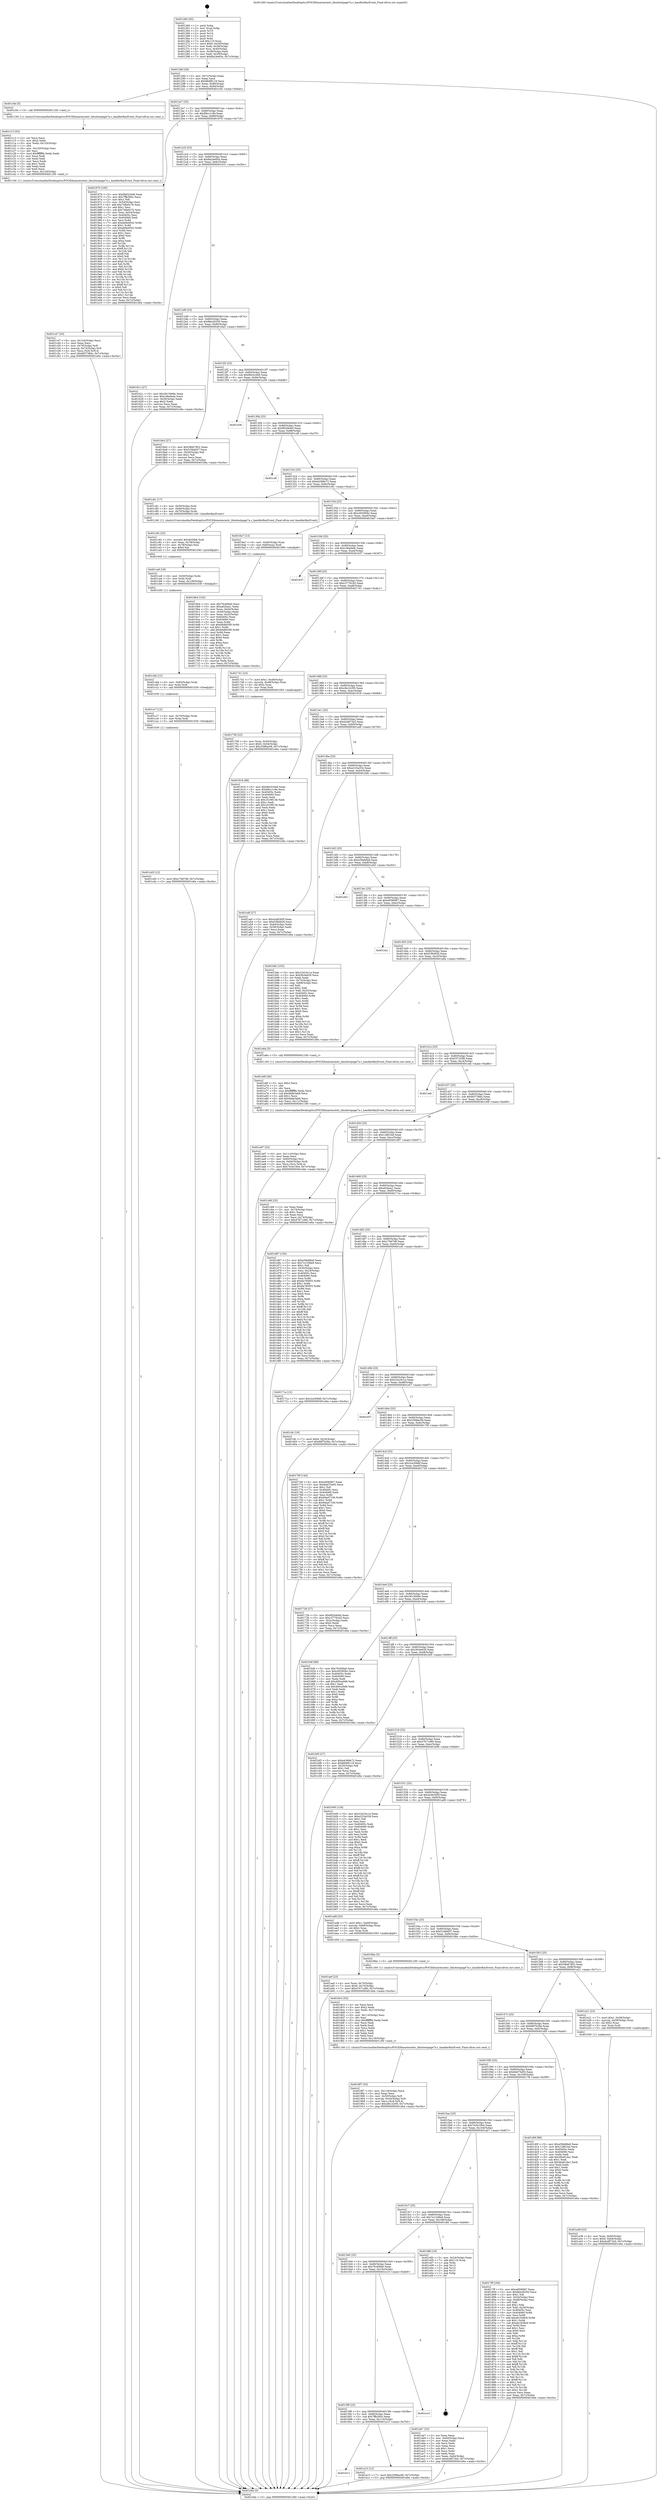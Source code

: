 digraph "0x401260" {
  label = "0x401260 (/mnt/c/Users/mathe/Desktop/tcc/POCII/binaries/extr_libuitestpage7a.c_handlerKeyEvent_Final-ollvm.out::main(0))"
  labelloc = "t"
  node[shape=record]

  Entry [label="",width=0.3,height=0.3,shape=circle,fillcolor=black,style=filled]
  "0x40128d" [label="{
     0x40128d [26]\l
     | [instrs]\l
     &nbsp;&nbsp;0x40128d \<+3\>: mov -0x7c(%rbp),%eax\l
     &nbsp;&nbsp;0x401290 \<+2\>: mov %eax,%ecx\l
     &nbsp;&nbsp;0x401292 \<+6\>: sub $0x884f8119,%ecx\l
     &nbsp;&nbsp;0x401298 \<+3\>: mov %eax,-0x80(%rbp)\l
     &nbsp;&nbsp;0x40129b \<+6\>: mov %ecx,-0x84(%rbp)\l
     &nbsp;&nbsp;0x4012a1 \<+6\>: je 0000000000401c0e \<main+0x9ae\>\l
  }"]
  "0x401c0e" [label="{
     0x401c0e [5]\l
     | [instrs]\l
     &nbsp;&nbsp;0x401c0e \<+5\>: call 0000000000401160 \<next_i\>\l
     | [calls]\l
     &nbsp;&nbsp;0x401160 \{1\} (/mnt/c/Users/mathe/Desktop/tcc/POCII/binaries/extr_libuitestpage7a.c_handlerKeyEvent_Final-ollvm.out::next_i)\l
  }"]
  "0x4012a7" [label="{
     0x4012a7 [25]\l
     | [instrs]\l
     &nbsp;&nbsp;0x4012a7 \<+5\>: jmp 00000000004012ac \<main+0x4c\>\l
     &nbsp;&nbsp;0x4012ac \<+3\>: mov -0x80(%rbp),%eax\l
     &nbsp;&nbsp;0x4012af \<+5\>: sub $0x89cc1c9e,%eax\l
     &nbsp;&nbsp;0x4012b4 \<+6\>: mov %eax,-0x88(%rbp)\l
     &nbsp;&nbsp;0x4012ba \<+6\>: je 0000000000401970 \<main+0x710\>\l
  }"]
  Exit [label="",width=0.3,height=0.3,shape=circle,fillcolor=black,style=filled,peripheries=2]
  "0x401970" [label="{
     0x401970 [165]\l
     | [instrs]\l
     &nbsp;&nbsp;0x401970 \<+5\>: mov $0x9b02c0e8,%eax\l
     &nbsp;&nbsp;0x401975 \<+5\>: mov $0x7ffb300c,%ecx\l
     &nbsp;&nbsp;0x40197a \<+2\>: mov $0x1,%dl\l
     &nbsp;&nbsp;0x40197c \<+3\>: mov -0x54(%rbp),%esi\l
     &nbsp;&nbsp;0x40197f \<+6\>: add $0x748a0c7b,%esi\l
     &nbsp;&nbsp;0x401985 \<+3\>: add $0x1,%esi\l
     &nbsp;&nbsp;0x401988 \<+6\>: sub $0x748a0c7b,%esi\l
     &nbsp;&nbsp;0x40198e \<+3\>: mov %esi,-0x54(%rbp)\l
     &nbsp;&nbsp;0x401991 \<+7\>: mov 0x40405c,%esi\l
     &nbsp;&nbsp;0x401998 \<+7\>: mov 0x404060,%edi\l
     &nbsp;&nbsp;0x40199f \<+3\>: mov %esi,%r8d\l
     &nbsp;&nbsp;0x4019a2 \<+7\>: add $0xab9ed042,%r8d\l
     &nbsp;&nbsp;0x4019a9 \<+4\>: sub $0x1,%r8d\l
     &nbsp;&nbsp;0x4019ad \<+7\>: sub $0xab9ed042,%r8d\l
     &nbsp;&nbsp;0x4019b4 \<+4\>: imul %r8d,%esi\l
     &nbsp;&nbsp;0x4019b8 \<+3\>: and $0x1,%esi\l
     &nbsp;&nbsp;0x4019bb \<+3\>: cmp $0x0,%esi\l
     &nbsp;&nbsp;0x4019be \<+4\>: sete %r9b\l
     &nbsp;&nbsp;0x4019c2 \<+3\>: cmp $0xa,%edi\l
     &nbsp;&nbsp;0x4019c5 \<+4\>: setl %r10b\l
     &nbsp;&nbsp;0x4019c9 \<+3\>: mov %r9b,%r11b\l
     &nbsp;&nbsp;0x4019cc \<+4\>: xor $0xff,%r11b\l
     &nbsp;&nbsp;0x4019d0 \<+3\>: mov %r10b,%bl\l
     &nbsp;&nbsp;0x4019d3 \<+3\>: xor $0xff,%bl\l
     &nbsp;&nbsp;0x4019d6 \<+3\>: xor $0x0,%dl\l
     &nbsp;&nbsp;0x4019d9 \<+3\>: mov %r11b,%r14b\l
     &nbsp;&nbsp;0x4019dc \<+4\>: and $0x0,%r14b\l
     &nbsp;&nbsp;0x4019e0 \<+3\>: and %dl,%r9b\l
     &nbsp;&nbsp;0x4019e3 \<+3\>: mov %bl,%r15b\l
     &nbsp;&nbsp;0x4019e6 \<+4\>: and $0x0,%r15b\l
     &nbsp;&nbsp;0x4019ea \<+3\>: and %dl,%r10b\l
     &nbsp;&nbsp;0x4019ed \<+3\>: or %r9b,%r14b\l
     &nbsp;&nbsp;0x4019f0 \<+3\>: or %r10b,%r15b\l
     &nbsp;&nbsp;0x4019f3 \<+3\>: xor %r15b,%r14b\l
     &nbsp;&nbsp;0x4019f6 \<+3\>: or %bl,%r11b\l
     &nbsp;&nbsp;0x4019f9 \<+4\>: xor $0xff,%r11b\l
     &nbsp;&nbsp;0x4019fd \<+3\>: or $0x0,%dl\l
     &nbsp;&nbsp;0x401a00 \<+3\>: and %dl,%r11b\l
     &nbsp;&nbsp;0x401a03 \<+3\>: or %r11b,%r14b\l
     &nbsp;&nbsp;0x401a06 \<+4\>: test $0x1,%r14b\l
     &nbsp;&nbsp;0x401a0a \<+3\>: cmovne %ecx,%eax\l
     &nbsp;&nbsp;0x401a0d \<+3\>: mov %eax,-0x7c(%rbp)\l
     &nbsp;&nbsp;0x401a10 \<+5\>: jmp 0000000000401e6a \<main+0xc0a\>\l
  }"]
  "0x4012c0" [label="{
     0x4012c0 [25]\l
     | [instrs]\l
     &nbsp;&nbsp;0x4012c0 \<+5\>: jmp 00000000004012c5 \<main+0x65\>\l
     &nbsp;&nbsp;0x4012c5 \<+3\>: mov -0x80(%rbp),%eax\l
     &nbsp;&nbsp;0x4012c8 \<+5\>: sub $0x8a24e65a,%eax\l
     &nbsp;&nbsp;0x4012cd \<+6\>: mov %eax,-0x8c(%rbp)\l
     &nbsp;&nbsp;0x4012d3 \<+6\>: je 000000000040161c \<main+0x3bc\>\l
  }"]
  "0x401cd3" [label="{
     0x401cd3 [12]\l
     | [instrs]\l
     &nbsp;&nbsp;0x401cd3 \<+7\>: movl $0xc79d7d9,-0x7c(%rbp)\l
     &nbsp;&nbsp;0x401cda \<+5\>: jmp 0000000000401e6a \<main+0xc0a\>\l
  }"]
  "0x40161c" [label="{
     0x40161c [27]\l
     | [instrs]\l
     &nbsp;&nbsp;0x40161c \<+5\>: mov $0x3615b69c,%eax\l
     &nbsp;&nbsp;0x401621 \<+5\>: mov $0xc36a0edc,%ecx\l
     &nbsp;&nbsp;0x401626 \<+3\>: mov -0x30(%rbp),%edx\l
     &nbsp;&nbsp;0x401629 \<+3\>: cmp $0x2,%edx\l
     &nbsp;&nbsp;0x40162c \<+3\>: cmovne %ecx,%eax\l
     &nbsp;&nbsp;0x40162f \<+3\>: mov %eax,-0x7c(%rbp)\l
     &nbsp;&nbsp;0x401632 \<+5\>: jmp 0000000000401e6a \<main+0xc0a\>\l
  }"]
  "0x4012d9" [label="{
     0x4012d9 [25]\l
     | [instrs]\l
     &nbsp;&nbsp;0x4012d9 \<+5\>: jmp 00000000004012de \<main+0x7e\>\l
     &nbsp;&nbsp;0x4012de \<+3\>: mov -0x80(%rbp),%eax\l
     &nbsp;&nbsp;0x4012e1 \<+5\>: sub $0x8be26350,%eax\l
     &nbsp;&nbsp;0x4012e6 \<+6\>: mov %eax,-0x90(%rbp)\l
     &nbsp;&nbsp;0x4012ec \<+6\>: je 00000000004018a3 \<main+0x643\>\l
  }"]
  "0x401e6a" [label="{
     0x401e6a [5]\l
     | [instrs]\l
     &nbsp;&nbsp;0x401e6a \<+5\>: jmp 000000000040128d \<main+0x2d\>\l
  }"]
  "0x401260" [label="{
     0x401260 [45]\l
     | [instrs]\l
     &nbsp;&nbsp;0x401260 \<+1\>: push %rbp\l
     &nbsp;&nbsp;0x401261 \<+3\>: mov %rsp,%rbp\l
     &nbsp;&nbsp;0x401264 \<+2\>: push %r15\l
     &nbsp;&nbsp;0x401266 \<+2\>: push %r14\l
     &nbsp;&nbsp;0x401268 \<+2\>: push %r12\l
     &nbsp;&nbsp;0x40126a \<+1\>: push %rbx\l
     &nbsp;&nbsp;0x40126b \<+7\>: sub $0x110,%rsp\l
     &nbsp;&nbsp;0x401272 \<+7\>: movl $0x0,-0x34(%rbp)\l
     &nbsp;&nbsp;0x401279 \<+3\>: mov %edi,-0x38(%rbp)\l
     &nbsp;&nbsp;0x40127c \<+4\>: mov %rsi,-0x40(%rbp)\l
     &nbsp;&nbsp;0x401280 \<+3\>: mov -0x38(%rbp),%edi\l
     &nbsp;&nbsp;0x401283 \<+3\>: mov %edi,-0x30(%rbp)\l
     &nbsp;&nbsp;0x401286 \<+7\>: movl $0x8a24e65a,-0x7c(%rbp)\l
  }"]
  "0x401cc7" [label="{
     0x401cc7 [12]\l
     | [instrs]\l
     &nbsp;&nbsp;0x401cc7 \<+4\>: mov -0x70(%rbp),%rdx\l
     &nbsp;&nbsp;0x401ccb \<+3\>: mov %rdx,%rdi\l
     &nbsp;&nbsp;0x401cce \<+5\>: call 0000000000401030 \<free@plt\>\l
     | [calls]\l
     &nbsp;&nbsp;0x401030 \{1\} (unknown)\l
  }"]
  "0x4018a3" [label="{
     0x4018a3 [27]\l
     | [instrs]\l
     &nbsp;&nbsp;0x4018a3 \<+5\>: mov $0x58b67852,%eax\l
     &nbsp;&nbsp;0x4018a8 \<+5\>: mov $0x51fddd37,%ecx\l
     &nbsp;&nbsp;0x4018ad \<+3\>: mov -0x26(%rbp),%dl\l
     &nbsp;&nbsp;0x4018b0 \<+3\>: test $0x1,%dl\l
     &nbsp;&nbsp;0x4018b3 \<+3\>: cmovne %ecx,%eax\l
     &nbsp;&nbsp;0x4018b6 \<+3\>: mov %eax,-0x7c(%rbp)\l
     &nbsp;&nbsp;0x4018b9 \<+5\>: jmp 0000000000401e6a \<main+0xc0a\>\l
  }"]
  "0x4012f2" [label="{
     0x4012f2 [25]\l
     | [instrs]\l
     &nbsp;&nbsp;0x4012f2 \<+5\>: jmp 00000000004012f7 \<main+0x97\>\l
     &nbsp;&nbsp;0x4012f7 \<+3\>: mov -0x80(%rbp),%eax\l
     &nbsp;&nbsp;0x4012fa \<+5\>: sub $0x9b02c0e8,%eax\l
     &nbsp;&nbsp;0x4012ff \<+6\>: mov %eax,-0x94(%rbp)\l
     &nbsp;&nbsp;0x401305 \<+6\>: je 0000000000401e38 \<main+0xbd8\>\l
  }"]
  "0x401cbb" [label="{
     0x401cbb [12]\l
     | [instrs]\l
     &nbsp;&nbsp;0x401cbb \<+4\>: mov -0x60(%rbp),%rdx\l
     &nbsp;&nbsp;0x401cbf \<+3\>: mov %rdx,%rdi\l
     &nbsp;&nbsp;0x401cc2 \<+5\>: call 0000000000401030 \<free@plt\>\l
     | [calls]\l
     &nbsp;&nbsp;0x401030 \{1\} (unknown)\l
  }"]
  "0x401e38" [label="{
     0x401e38\l
  }", style=dashed]
  "0x40130b" [label="{
     0x40130b [25]\l
     | [instrs]\l
     &nbsp;&nbsp;0x40130b \<+5\>: jmp 0000000000401310 \<main+0xb0\>\l
     &nbsp;&nbsp;0x401310 \<+3\>: mov -0x80(%rbp),%eax\l
     &nbsp;&nbsp;0x401313 \<+5\>: sub $0x9f2d40e0,%eax\l
     &nbsp;&nbsp;0x401318 \<+6\>: mov %eax,-0x98(%rbp)\l
     &nbsp;&nbsp;0x40131e \<+6\>: je 0000000000401cdf \<main+0xa7f\>\l
  }"]
  "0x401ca9" [label="{
     0x401ca9 [18]\l
     | [instrs]\l
     &nbsp;&nbsp;0x401ca9 \<+4\>: mov -0x50(%rbp),%rdx\l
     &nbsp;&nbsp;0x401cad \<+3\>: mov %rdx,%rdi\l
     &nbsp;&nbsp;0x401cb0 \<+6\>: mov %eax,-0x128(%rbp)\l
     &nbsp;&nbsp;0x401cb6 \<+5\>: call 0000000000401030 \<free@plt\>\l
     | [calls]\l
     &nbsp;&nbsp;0x401030 \{1\} (unknown)\l
  }"]
  "0x401cdf" [label="{
     0x401cdf\l
  }", style=dashed]
  "0x401324" [label="{
     0x401324 [25]\l
     | [instrs]\l
     &nbsp;&nbsp;0x401324 \<+5\>: jmp 0000000000401329 \<main+0xc9\>\l
     &nbsp;&nbsp;0x401329 \<+3\>: mov -0x80(%rbp),%eax\l
     &nbsp;&nbsp;0x40132c \<+5\>: sub $0xb4368e72,%eax\l
     &nbsp;&nbsp;0x401331 \<+6\>: mov %eax,-0x9c(%rbp)\l
     &nbsp;&nbsp;0x401337 \<+6\>: je 0000000000401c81 \<main+0xa21\>\l
  }"]
  "0x401c92" [label="{
     0x401c92 [23]\l
     | [instrs]\l
     &nbsp;&nbsp;0x401c92 \<+10\>: movabs $0x4020b6,%rdi\l
     &nbsp;&nbsp;0x401c9c \<+3\>: mov %eax,-0x78(%rbp)\l
     &nbsp;&nbsp;0x401c9f \<+3\>: mov -0x78(%rbp),%esi\l
     &nbsp;&nbsp;0x401ca2 \<+2\>: mov $0x0,%al\l
     &nbsp;&nbsp;0x401ca4 \<+5\>: call 0000000000401040 \<printf@plt\>\l
     | [calls]\l
     &nbsp;&nbsp;0x401040 \{1\} (unknown)\l
  }"]
  "0x401c81" [label="{
     0x401c81 [17]\l
     | [instrs]\l
     &nbsp;&nbsp;0x401c81 \<+4\>: mov -0x50(%rbp),%rdi\l
     &nbsp;&nbsp;0x401c85 \<+4\>: mov -0x60(%rbp),%rsi\l
     &nbsp;&nbsp;0x401c89 \<+4\>: mov -0x70(%rbp),%rdx\l
     &nbsp;&nbsp;0x401c8d \<+5\>: call 0000000000401240 \<handlerKeyEvent\>\l
     | [calls]\l
     &nbsp;&nbsp;0x401240 \{1\} (/mnt/c/Users/mathe/Desktop/tcc/POCII/binaries/extr_libuitestpage7a.c_handlerKeyEvent_Final-ollvm.out::handlerKeyEvent)\l
  }"]
  "0x40133d" [label="{
     0x40133d [25]\l
     | [instrs]\l
     &nbsp;&nbsp;0x40133d \<+5\>: jmp 0000000000401342 \<main+0xe2\>\l
     &nbsp;&nbsp;0x401342 \<+3\>: mov -0x80(%rbp),%eax\l
     &nbsp;&nbsp;0x401345 \<+5\>: sub $0xc003956c,%eax\l
     &nbsp;&nbsp;0x40134a \<+6\>: mov %eax,-0xa0(%rbp)\l
     &nbsp;&nbsp;0x401350 \<+6\>: je 00000000004016a7 \<main+0x447\>\l
  }"]
  "0x401c47" [label="{
     0x401c47 [33]\l
     | [instrs]\l
     &nbsp;&nbsp;0x401c47 \<+6\>: mov -0x124(%rbp),%ecx\l
     &nbsp;&nbsp;0x401c4d \<+3\>: imul %eax,%ecx\l
     &nbsp;&nbsp;0x401c50 \<+4\>: mov -0x70(%rbp),%r8\l
     &nbsp;&nbsp;0x401c54 \<+4\>: movslq -0x74(%rbp),%r9\l
     &nbsp;&nbsp;0x401c58 \<+4\>: mov %ecx,(%r8,%r9,4)\l
     &nbsp;&nbsp;0x401c5c \<+7\>: movl $0xfd3738dc,-0x7c(%rbp)\l
     &nbsp;&nbsp;0x401c63 \<+5\>: jmp 0000000000401e6a \<main+0xc0a\>\l
  }"]
  "0x4016a7" [label="{
     0x4016a7 [13]\l
     | [instrs]\l
     &nbsp;&nbsp;0x4016a7 \<+4\>: mov -0x40(%rbp),%rax\l
     &nbsp;&nbsp;0x4016ab \<+4\>: mov 0x8(%rax),%rdi\l
     &nbsp;&nbsp;0x4016af \<+5\>: call 0000000000401060 \<atoi@plt\>\l
     | [calls]\l
     &nbsp;&nbsp;0x401060 \{1\} (unknown)\l
  }"]
  "0x401356" [label="{
     0x401356 [25]\l
     | [instrs]\l
     &nbsp;&nbsp;0x401356 \<+5\>: jmp 000000000040135b \<main+0xfb\>\l
     &nbsp;&nbsp;0x40135b \<+3\>: mov -0x80(%rbp),%eax\l
     &nbsp;&nbsp;0x40135e \<+5\>: sub $0xc36a0edc,%eax\l
     &nbsp;&nbsp;0x401363 \<+6\>: mov %eax,-0xa4(%rbp)\l
     &nbsp;&nbsp;0x401369 \<+6\>: je 0000000000401637 \<main+0x3d7\>\l
  }"]
  "0x401c13" [label="{
     0x401c13 [52]\l
     | [instrs]\l
     &nbsp;&nbsp;0x401c13 \<+2\>: xor %ecx,%ecx\l
     &nbsp;&nbsp;0x401c15 \<+5\>: mov $0x2,%edx\l
     &nbsp;&nbsp;0x401c1a \<+6\>: mov %edx,-0x120(%rbp)\l
     &nbsp;&nbsp;0x401c20 \<+1\>: cltd\l
     &nbsp;&nbsp;0x401c21 \<+6\>: mov -0x120(%rbp),%esi\l
     &nbsp;&nbsp;0x401c27 \<+2\>: idiv %esi\l
     &nbsp;&nbsp;0x401c29 \<+6\>: imul $0xfffffffe,%edx,%edx\l
     &nbsp;&nbsp;0x401c2f \<+2\>: mov %ecx,%edi\l
     &nbsp;&nbsp;0x401c31 \<+2\>: sub %edx,%edi\l
     &nbsp;&nbsp;0x401c33 \<+2\>: mov %ecx,%edx\l
     &nbsp;&nbsp;0x401c35 \<+3\>: sub $0x1,%edx\l
     &nbsp;&nbsp;0x401c38 \<+2\>: add %edx,%edi\l
     &nbsp;&nbsp;0x401c3a \<+2\>: sub %edi,%ecx\l
     &nbsp;&nbsp;0x401c3c \<+6\>: mov %ecx,-0x124(%rbp)\l
     &nbsp;&nbsp;0x401c42 \<+5\>: call 0000000000401160 \<next_i\>\l
     | [calls]\l
     &nbsp;&nbsp;0x401160 \{1\} (/mnt/c/Users/mathe/Desktop/tcc/POCII/binaries/extr_libuitestpage7a.c_handlerKeyEvent_Final-ollvm.out::next_i)\l
  }"]
  "0x401637" [label="{
     0x401637\l
  }", style=dashed]
  "0x40136f" [label="{
     0x40136f [25]\l
     | [instrs]\l
     &nbsp;&nbsp;0x40136f \<+5\>: jmp 0000000000401374 \<main+0x114\>\l
     &nbsp;&nbsp;0x401374 \<+3\>: mov -0x80(%rbp),%eax\l
     &nbsp;&nbsp;0x401377 \<+5\>: sub $0xc3776245,%eax\l
     &nbsp;&nbsp;0x40137c \<+6\>: mov %eax,-0xa8(%rbp)\l
     &nbsp;&nbsp;0x401382 \<+6\>: je 0000000000401741 \<main+0x4e1\>\l
  }"]
  "0x401aef" [label="{
     0x401aef [23]\l
     | [instrs]\l
     &nbsp;&nbsp;0x401aef \<+4\>: mov %rax,-0x70(%rbp)\l
     &nbsp;&nbsp;0x401af3 \<+7\>: movl $0x0,-0x74(%rbp)\l
     &nbsp;&nbsp;0x401afa \<+7\>: movl $0x47671e80,-0x7c(%rbp)\l
     &nbsp;&nbsp;0x401b01 \<+5\>: jmp 0000000000401e6a \<main+0xc0a\>\l
  }"]
  "0x401741" [label="{
     0x401741 [23]\l
     | [instrs]\l
     &nbsp;&nbsp;0x401741 \<+7\>: movl $0x1,-0x48(%rbp)\l
     &nbsp;&nbsp;0x401748 \<+4\>: movslq -0x48(%rbp),%rax\l
     &nbsp;&nbsp;0x40174c \<+4\>: shl $0x2,%rax\l
     &nbsp;&nbsp;0x401750 \<+3\>: mov %rax,%rdi\l
     &nbsp;&nbsp;0x401753 \<+5\>: call 0000000000401050 \<malloc@plt\>\l
     | [calls]\l
     &nbsp;&nbsp;0x401050 \{1\} (unknown)\l
  }"]
  "0x401388" [label="{
     0x401388 [25]\l
     | [instrs]\l
     &nbsp;&nbsp;0x401388 \<+5\>: jmp 000000000040138d \<main+0x12d\>\l
     &nbsp;&nbsp;0x40138d \<+3\>: mov -0x80(%rbp),%eax\l
     &nbsp;&nbsp;0x401390 \<+5\>: sub $0xc8e14295,%eax\l
     &nbsp;&nbsp;0x401395 \<+6\>: mov %eax,-0xac(%rbp)\l
     &nbsp;&nbsp;0x40139b \<+6\>: je 0000000000401918 \<main+0x6b8\>\l
  }"]
  "0x401a97" [label="{
     0x401a97 [32]\l
     | [instrs]\l
     &nbsp;&nbsp;0x401a97 \<+6\>: mov -0x11c(%rbp),%ecx\l
     &nbsp;&nbsp;0x401a9d \<+3\>: imul %eax,%ecx\l
     &nbsp;&nbsp;0x401aa0 \<+4\>: mov -0x60(%rbp),%rsi\l
     &nbsp;&nbsp;0x401aa4 \<+4\>: movslq -0x64(%rbp),%rdi\l
     &nbsp;&nbsp;0x401aa8 \<+3\>: mov %ecx,(%rsi,%rdi,4)\l
     &nbsp;&nbsp;0x401aab \<+7\>: movl $0x743410b4,-0x7c(%rbp)\l
     &nbsp;&nbsp;0x401ab2 \<+5\>: jmp 0000000000401e6a \<main+0xc0a\>\l
  }"]
  "0x401918" [label="{
     0x401918 [88]\l
     | [instrs]\l
     &nbsp;&nbsp;0x401918 \<+5\>: mov $0x9b02c0e8,%eax\l
     &nbsp;&nbsp;0x40191d \<+5\>: mov $0x89cc1c9e,%ecx\l
     &nbsp;&nbsp;0x401922 \<+7\>: mov 0x40405c,%edx\l
     &nbsp;&nbsp;0x401929 \<+7\>: mov 0x404060,%esi\l
     &nbsp;&nbsp;0x401930 \<+2\>: mov %edx,%edi\l
     &nbsp;&nbsp;0x401932 \<+6\>: sub $0x1619813b,%edi\l
     &nbsp;&nbsp;0x401938 \<+3\>: sub $0x1,%edi\l
     &nbsp;&nbsp;0x40193b \<+6\>: add $0x1619813b,%edi\l
     &nbsp;&nbsp;0x401941 \<+3\>: imul %edi,%edx\l
     &nbsp;&nbsp;0x401944 \<+3\>: and $0x1,%edx\l
     &nbsp;&nbsp;0x401947 \<+3\>: cmp $0x0,%edx\l
     &nbsp;&nbsp;0x40194a \<+4\>: sete %r8b\l
     &nbsp;&nbsp;0x40194e \<+3\>: cmp $0xa,%esi\l
     &nbsp;&nbsp;0x401951 \<+4\>: setl %r9b\l
     &nbsp;&nbsp;0x401955 \<+3\>: mov %r8b,%r10b\l
     &nbsp;&nbsp;0x401958 \<+3\>: and %r9b,%r10b\l
     &nbsp;&nbsp;0x40195b \<+3\>: xor %r9b,%r8b\l
     &nbsp;&nbsp;0x40195e \<+3\>: or %r8b,%r10b\l
     &nbsp;&nbsp;0x401961 \<+4\>: test $0x1,%r10b\l
     &nbsp;&nbsp;0x401965 \<+3\>: cmovne %ecx,%eax\l
     &nbsp;&nbsp;0x401968 \<+3\>: mov %eax,-0x7c(%rbp)\l
     &nbsp;&nbsp;0x40196b \<+5\>: jmp 0000000000401e6a \<main+0xc0a\>\l
  }"]
  "0x4013a1" [label="{
     0x4013a1 [25]\l
     | [instrs]\l
     &nbsp;&nbsp;0x4013a1 \<+5\>: jmp 00000000004013a6 \<main+0x146\>\l
     &nbsp;&nbsp;0x4013a6 \<+3\>: mov -0x80(%rbp),%eax\l
     &nbsp;&nbsp;0x4013a9 \<+5\>: sub $0xdcd873a5,%eax\l
     &nbsp;&nbsp;0x4013ae \<+6\>: mov %eax,-0xb0(%rbp)\l
     &nbsp;&nbsp;0x4013b4 \<+6\>: je 0000000000401a4f \<main+0x7ef\>\l
  }"]
  "0x401a6f" [label="{
     0x401a6f [40]\l
     | [instrs]\l
     &nbsp;&nbsp;0x401a6f \<+5\>: mov $0x2,%ecx\l
     &nbsp;&nbsp;0x401a74 \<+1\>: cltd\l
     &nbsp;&nbsp;0x401a75 \<+2\>: idiv %ecx\l
     &nbsp;&nbsp;0x401a77 \<+6\>: imul $0xfffffffe,%edx,%ecx\l
     &nbsp;&nbsp;0x401a7d \<+6\>: sub $0x9a8e3ab8,%ecx\l
     &nbsp;&nbsp;0x401a83 \<+3\>: add $0x1,%ecx\l
     &nbsp;&nbsp;0x401a86 \<+6\>: add $0x9a8e3ab8,%ecx\l
     &nbsp;&nbsp;0x401a8c \<+6\>: mov %ecx,-0x11c(%rbp)\l
     &nbsp;&nbsp;0x401a92 \<+5\>: call 0000000000401160 \<next_i\>\l
     | [calls]\l
     &nbsp;&nbsp;0x401160 \{1\} (/mnt/c/Users/mathe/Desktop/tcc/POCII/binaries/extr_libuitestpage7a.c_handlerKeyEvent_Final-ollvm.out::next_i)\l
  }"]
  "0x401a4f" [label="{
     0x401a4f [27]\l
     | [instrs]\l
     &nbsp;&nbsp;0x401a4f \<+5\>: mov $0x4cb6395f,%eax\l
     &nbsp;&nbsp;0x401a54 \<+5\>: mov $0xf1f64826,%ecx\l
     &nbsp;&nbsp;0x401a59 \<+3\>: mov -0x64(%rbp),%edx\l
     &nbsp;&nbsp;0x401a5c \<+3\>: cmp -0x58(%rbp),%edx\l
     &nbsp;&nbsp;0x401a5f \<+3\>: cmovl %ecx,%eax\l
     &nbsp;&nbsp;0x401a62 \<+3\>: mov %eax,-0x7c(%rbp)\l
     &nbsp;&nbsp;0x401a65 \<+5\>: jmp 0000000000401e6a \<main+0xc0a\>\l
  }"]
  "0x4013ba" [label="{
     0x4013ba [25]\l
     | [instrs]\l
     &nbsp;&nbsp;0x4013ba \<+5\>: jmp 00000000004013bf \<main+0x15f\>\l
     &nbsp;&nbsp;0x4013bf \<+3\>: mov -0x80(%rbp),%eax\l
     &nbsp;&nbsp;0x4013c2 \<+5\>: sub $0xe233a334,%eax\l
     &nbsp;&nbsp;0x4013c7 \<+6\>: mov %eax,-0xb4(%rbp)\l
     &nbsp;&nbsp;0x4013cd \<+6\>: je 0000000000401b8c \<main+0x92c\>\l
  }"]
  "0x401a38" [label="{
     0x401a38 [23]\l
     | [instrs]\l
     &nbsp;&nbsp;0x401a38 \<+4\>: mov %rax,-0x60(%rbp)\l
     &nbsp;&nbsp;0x401a3c \<+7\>: movl $0x0,-0x64(%rbp)\l
     &nbsp;&nbsp;0x401a43 \<+7\>: movl $0xdcd873a5,-0x7c(%rbp)\l
     &nbsp;&nbsp;0x401a4a \<+5\>: jmp 0000000000401e6a \<main+0xc0a\>\l
  }"]
  "0x401b8c" [label="{
     0x401b8c [103]\l
     | [instrs]\l
     &nbsp;&nbsp;0x401b8c \<+5\>: mov $0x22d16c1a,%eax\l
     &nbsp;&nbsp;0x401b91 \<+5\>: mov $0x3fc0e629,%ecx\l
     &nbsp;&nbsp;0x401b96 \<+2\>: xor %edx,%edx\l
     &nbsp;&nbsp;0x401b98 \<+3\>: mov -0x74(%rbp),%esi\l
     &nbsp;&nbsp;0x401b9b \<+3\>: cmp -0x68(%rbp),%esi\l
     &nbsp;&nbsp;0x401b9e \<+4\>: setl %dil\l
     &nbsp;&nbsp;0x401ba2 \<+4\>: and $0x1,%dil\l
     &nbsp;&nbsp;0x401ba6 \<+4\>: mov %dil,-0x25(%rbp)\l
     &nbsp;&nbsp;0x401baa \<+7\>: mov 0x40405c,%esi\l
     &nbsp;&nbsp;0x401bb1 \<+8\>: mov 0x404060,%r8d\l
     &nbsp;&nbsp;0x401bb9 \<+3\>: sub $0x1,%edx\l
     &nbsp;&nbsp;0x401bbc \<+3\>: mov %esi,%r9d\l
     &nbsp;&nbsp;0x401bbf \<+3\>: add %edx,%r9d\l
     &nbsp;&nbsp;0x401bc2 \<+4\>: imul %r9d,%esi\l
     &nbsp;&nbsp;0x401bc6 \<+3\>: and $0x1,%esi\l
     &nbsp;&nbsp;0x401bc9 \<+3\>: cmp $0x0,%esi\l
     &nbsp;&nbsp;0x401bcc \<+4\>: sete %dil\l
     &nbsp;&nbsp;0x401bd0 \<+4\>: cmp $0xa,%r8d\l
     &nbsp;&nbsp;0x401bd4 \<+4\>: setl %r10b\l
     &nbsp;&nbsp;0x401bd8 \<+3\>: mov %dil,%r11b\l
     &nbsp;&nbsp;0x401bdb \<+3\>: and %r10b,%r11b\l
     &nbsp;&nbsp;0x401bde \<+3\>: xor %r10b,%dil\l
     &nbsp;&nbsp;0x401be1 \<+3\>: or %dil,%r11b\l
     &nbsp;&nbsp;0x401be4 \<+4\>: test $0x1,%r11b\l
     &nbsp;&nbsp;0x401be8 \<+3\>: cmovne %ecx,%eax\l
     &nbsp;&nbsp;0x401beb \<+3\>: mov %eax,-0x7c(%rbp)\l
     &nbsp;&nbsp;0x401bee \<+5\>: jmp 0000000000401e6a \<main+0xc0a\>\l
  }"]
  "0x4013d3" [label="{
     0x4013d3 [25]\l
     | [instrs]\l
     &nbsp;&nbsp;0x4013d3 \<+5\>: jmp 00000000004013d8 \<main+0x178\>\l
     &nbsp;&nbsp;0x4013d8 \<+3\>: mov -0x80(%rbp),%eax\l
     &nbsp;&nbsp;0x4013db \<+5\>: sub $0xe59e68a9,%eax\l
     &nbsp;&nbsp;0x4013e0 \<+6\>: mov %eax,-0xb8(%rbp)\l
     &nbsp;&nbsp;0x4013e6 \<+6\>: je 0000000000401e63 \<main+0xc03\>\l
  }"]
  "0x401612" [label="{
     0x401612\l
  }", style=dashed]
  "0x401e63" [label="{
     0x401e63\l
  }", style=dashed]
  "0x4013ec" [label="{
     0x4013ec [25]\l
     | [instrs]\l
     &nbsp;&nbsp;0x4013ec \<+5\>: jmp 00000000004013f1 \<main+0x191\>\l
     &nbsp;&nbsp;0x4013f1 \<+3\>: mov -0x80(%rbp),%eax\l
     &nbsp;&nbsp;0x4013f4 \<+5\>: sub $0xe9590fd7,%eax\l
     &nbsp;&nbsp;0x4013f9 \<+6\>: mov %eax,-0xbc(%rbp)\l
     &nbsp;&nbsp;0x4013ff \<+6\>: je 0000000000401e2c \<main+0xbcc\>\l
  }"]
  "0x401a15" [label="{
     0x401a15 [12]\l
     | [instrs]\l
     &nbsp;&nbsp;0x401a15 \<+7\>: movl $0x2598ac08,-0x7c(%rbp)\l
     &nbsp;&nbsp;0x401a1c \<+5\>: jmp 0000000000401e6a \<main+0xc0a\>\l
  }"]
  "0x401e2c" [label="{
     0x401e2c\l
  }", style=dashed]
  "0x401405" [label="{
     0x401405 [25]\l
     | [instrs]\l
     &nbsp;&nbsp;0x401405 \<+5\>: jmp 000000000040140a \<main+0x1aa\>\l
     &nbsp;&nbsp;0x40140a \<+3\>: mov -0x80(%rbp),%eax\l
     &nbsp;&nbsp;0x40140d \<+5\>: sub $0xf1f64826,%eax\l
     &nbsp;&nbsp;0x401412 \<+6\>: mov %eax,-0xc0(%rbp)\l
     &nbsp;&nbsp;0x401418 \<+6\>: je 0000000000401a6a \<main+0x80a\>\l
  }"]
  "0x4015f9" [label="{
     0x4015f9 [25]\l
     | [instrs]\l
     &nbsp;&nbsp;0x4015f9 \<+5\>: jmp 00000000004015fe \<main+0x39e\>\l
     &nbsp;&nbsp;0x4015fe \<+3\>: mov -0x80(%rbp),%eax\l
     &nbsp;&nbsp;0x401601 \<+5\>: sub $0x7ffb300c,%eax\l
     &nbsp;&nbsp;0x401606 \<+6\>: mov %eax,-0x110(%rbp)\l
     &nbsp;&nbsp;0x40160c \<+6\>: je 0000000000401a15 \<main+0x7b5\>\l
  }"]
  "0x401a6a" [label="{
     0x401a6a [5]\l
     | [instrs]\l
     &nbsp;&nbsp;0x401a6a \<+5\>: call 0000000000401160 \<next_i\>\l
     | [calls]\l
     &nbsp;&nbsp;0x401160 \{1\} (/mnt/c/Users/mathe/Desktop/tcc/POCII/binaries/extr_libuitestpage7a.c_handlerKeyEvent_Final-ollvm.out::next_i)\l
  }"]
  "0x40141e" [label="{
     0x40141e [25]\l
     | [instrs]\l
     &nbsp;&nbsp;0x40141e \<+5\>: jmp 0000000000401423 \<main+0x1c3\>\l
     &nbsp;&nbsp;0x401423 \<+3\>: mov -0x80(%rbp),%eax\l
     &nbsp;&nbsp;0x401426 \<+5\>: sub $0xf1f72596,%eax\l
     &nbsp;&nbsp;0x40142b \<+6\>: mov %eax,-0xc4(%rbp)\l
     &nbsp;&nbsp;0x401431 \<+6\>: je 0000000000401ceb \<main+0xa8b\>\l
  }"]
  "0x401e10" [label="{
     0x401e10\l
  }", style=dashed]
  "0x401ceb" [label="{
     0x401ceb\l
  }", style=dashed]
  "0x401437" [label="{
     0x401437 [25]\l
     | [instrs]\l
     &nbsp;&nbsp;0x401437 \<+5\>: jmp 000000000040143c \<main+0x1dc\>\l
     &nbsp;&nbsp;0x40143c \<+3\>: mov -0x80(%rbp),%eax\l
     &nbsp;&nbsp;0x40143f \<+5\>: sub $0xfd3738dc,%eax\l
     &nbsp;&nbsp;0x401444 \<+6\>: mov %eax,-0xc8(%rbp)\l
     &nbsp;&nbsp;0x40144a \<+6\>: je 0000000000401c68 \<main+0xa08\>\l
  }"]
  "0x4015e0" [label="{
     0x4015e0 [25]\l
     | [instrs]\l
     &nbsp;&nbsp;0x4015e0 \<+5\>: jmp 00000000004015e5 \<main+0x385\>\l
     &nbsp;&nbsp;0x4015e5 \<+3\>: mov -0x80(%rbp),%eax\l
     &nbsp;&nbsp;0x4015e8 \<+5\>: sub $0x7fc406a0,%eax\l
     &nbsp;&nbsp;0x4015ed \<+6\>: mov %eax,-0x10c(%rbp)\l
     &nbsp;&nbsp;0x4015f3 \<+6\>: je 0000000000401e10 \<main+0xbb0\>\l
  }"]
  "0x401c68" [label="{
     0x401c68 [25]\l
     | [instrs]\l
     &nbsp;&nbsp;0x401c68 \<+2\>: xor %eax,%eax\l
     &nbsp;&nbsp;0x401c6a \<+3\>: mov -0x74(%rbp),%ecx\l
     &nbsp;&nbsp;0x401c6d \<+3\>: sub $0x1,%eax\l
     &nbsp;&nbsp;0x401c70 \<+2\>: sub %eax,%ecx\l
     &nbsp;&nbsp;0x401c72 \<+3\>: mov %ecx,-0x74(%rbp)\l
     &nbsp;&nbsp;0x401c75 \<+7\>: movl $0x47671e80,-0x7c(%rbp)\l
     &nbsp;&nbsp;0x401c7c \<+5\>: jmp 0000000000401e6a \<main+0xc0a\>\l
  }"]
  "0x401450" [label="{
     0x401450 [25]\l
     | [instrs]\l
     &nbsp;&nbsp;0x401450 \<+5\>: jmp 0000000000401455 \<main+0x1f5\>\l
     &nbsp;&nbsp;0x401455 \<+3\>: mov -0x80(%rbp),%eax\l
     &nbsp;&nbsp;0x401458 \<+5\>: sub $0x12861bd,%eax\l
     &nbsp;&nbsp;0x40145d \<+6\>: mov %eax,-0xcc(%rbp)\l
     &nbsp;&nbsp;0x401463 \<+6\>: je 0000000000401d67 \<main+0xb07\>\l
  }"]
  "0x401dfd" [label="{
     0x401dfd [19]\l
     | [instrs]\l
     &nbsp;&nbsp;0x401dfd \<+3\>: mov -0x24(%rbp),%eax\l
     &nbsp;&nbsp;0x401e00 \<+7\>: add $0x110,%rsp\l
     &nbsp;&nbsp;0x401e07 \<+1\>: pop %rbx\l
     &nbsp;&nbsp;0x401e08 \<+2\>: pop %r12\l
     &nbsp;&nbsp;0x401e0a \<+2\>: pop %r14\l
     &nbsp;&nbsp;0x401e0c \<+2\>: pop %r15\l
     &nbsp;&nbsp;0x401e0e \<+1\>: pop %rbp\l
     &nbsp;&nbsp;0x401e0f \<+1\>: ret\l
  }"]
  "0x401d67" [label="{
     0x401d67 [150]\l
     | [instrs]\l
     &nbsp;&nbsp;0x401d67 \<+5\>: mov $0xe59e68a9,%eax\l
     &nbsp;&nbsp;0x401d6c \<+5\>: mov $0x7e1258e9,%ecx\l
     &nbsp;&nbsp;0x401d71 \<+2\>: mov $0x1,%dl\l
     &nbsp;&nbsp;0x401d73 \<+3\>: mov -0x34(%rbp),%esi\l
     &nbsp;&nbsp;0x401d76 \<+3\>: mov %esi,-0x24(%rbp)\l
     &nbsp;&nbsp;0x401d79 \<+7\>: mov 0x40405c,%esi\l
     &nbsp;&nbsp;0x401d80 \<+7\>: mov 0x404060,%edi\l
     &nbsp;&nbsp;0x401d87 \<+3\>: mov %esi,%r8d\l
     &nbsp;&nbsp;0x401d8a \<+7\>: add $0x6e785f55,%r8d\l
     &nbsp;&nbsp;0x401d91 \<+4\>: sub $0x1,%r8d\l
     &nbsp;&nbsp;0x401d95 \<+7\>: sub $0x6e785f55,%r8d\l
     &nbsp;&nbsp;0x401d9c \<+4\>: imul %r8d,%esi\l
     &nbsp;&nbsp;0x401da0 \<+3\>: and $0x1,%esi\l
     &nbsp;&nbsp;0x401da3 \<+3\>: cmp $0x0,%esi\l
     &nbsp;&nbsp;0x401da6 \<+4\>: sete %r9b\l
     &nbsp;&nbsp;0x401daa \<+3\>: cmp $0xa,%edi\l
     &nbsp;&nbsp;0x401dad \<+4\>: setl %r10b\l
     &nbsp;&nbsp;0x401db1 \<+3\>: mov %r9b,%r11b\l
     &nbsp;&nbsp;0x401db4 \<+4\>: xor $0xff,%r11b\l
     &nbsp;&nbsp;0x401db8 \<+3\>: mov %r10b,%bl\l
     &nbsp;&nbsp;0x401dbb \<+3\>: xor $0xff,%bl\l
     &nbsp;&nbsp;0x401dbe \<+3\>: xor $0x0,%dl\l
     &nbsp;&nbsp;0x401dc1 \<+3\>: mov %r11b,%r14b\l
     &nbsp;&nbsp;0x401dc4 \<+4\>: and $0x0,%r14b\l
     &nbsp;&nbsp;0x401dc8 \<+3\>: and %dl,%r9b\l
     &nbsp;&nbsp;0x401dcb \<+3\>: mov %bl,%r15b\l
     &nbsp;&nbsp;0x401dce \<+4\>: and $0x0,%r15b\l
     &nbsp;&nbsp;0x401dd2 \<+3\>: and %dl,%r10b\l
     &nbsp;&nbsp;0x401dd5 \<+3\>: or %r9b,%r14b\l
     &nbsp;&nbsp;0x401dd8 \<+3\>: or %r10b,%r15b\l
     &nbsp;&nbsp;0x401ddb \<+3\>: xor %r15b,%r14b\l
     &nbsp;&nbsp;0x401dde \<+3\>: or %bl,%r11b\l
     &nbsp;&nbsp;0x401de1 \<+4\>: xor $0xff,%r11b\l
     &nbsp;&nbsp;0x401de5 \<+3\>: or $0x0,%dl\l
     &nbsp;&nbsp;0x401de8 \<+3\>: and %dl,%r11b\l
     &nbsp;&nbsp;0x401deb \<+3\>: or %r11b,%r14b\l
     &nbsp;&nbsp;0x401dee \<+4\>: test $0x1,%r14b\l
     &nbsp;&nbsp;0x401df2 \<+3\>: cmovne %ecx,%eax\l
     &nbsp;&nbsp;0x401df5 \<+3\>: mov %eax,-0x7c(%rbp)\l
     &nbsp;&nbsp;0x401df8 \<+5\>: jmp 0000000000401e6a \<main+0xc0a\>\l
  }"]
  "0x401469" [label="{
     0x401469 [25]\l
     | [instrs]\l
     &nbsp;&nbsp;0x401469 \<+5\>: jmp 000000000040146e \<main+0x20e\>\l
     &nbsp;&nbsp;0x40146e \<+3\>: mov -0x80(%rbp),%eax\l
     &nbsp;&nbsp;0x401471 \<+5\>: sub $0xa62bea1,%eax\l
     &nbsp;&nbsp;0x401476 \<+6\>: mov %eax,-0xd0(%rbp)\l
     &nbsp;&nbsp;0x40147c \<+6\>: je 000000000040171a \<main+0x4ba\>\l
  }"]
  "0x4015c7" [label="{
     0x4015c7 [25]\l
     | [instrs]\l
     &nbsp;&nbsp;0x4015c7 \<+5\>: jmp 00000000004015cc \<main+0x36c\>\l
     &nbsp;&nbsp;0x4015cc \<+3\>: mov -0x80(%rbp),%eax\l
     &nbsp;&nbsp;0x4015cf \<+5\>: sub $0x7e1258e9,%eax\l
     &nbsp;&nbsp;0x4015d4 \<+6\>: mov %eax,-0x108(%rbp)\l
     &nbsp;&nbsp;0x4015da \<+6\>: je 0000000000401dfd \<main+0xb9d\>\l
  }"]
  "0x40171a" [label="{
     0x40171a [12]\l
     | [instrs]\l
     &nbsp;&nbsp;0x40171a \<+7\>: movl $0x2ce30b6f,-0x7c(%rbp)\l
     &nbsp;&nbsp;0x401721 \<+5\>: jmp 0000000000401e6a \<main+0xc0a\>\l
  }"]
  "0x401482" [label="{
     0x401482 [25]\l
     | [instrs]\l
     &nbsp;&nbsp;0x401482 \<+5\>: jmp 0000000000401487 \<main+0x227\>\l
     &nbsp;&nbsp;0x401487 \<+3\>: mov -0x80(%rbp),%eax\l
     &nbsp;&nbsp;0x40148a \<+5\>: sub $0xc79d7d9,%eax\l
     &nbsp;&nbsp;0x40148f \<+6\>: mov %eax,-0xd4(%rbp)\l
     &nbsp;&nbsp;0x401495 \<+6\>: je 0000000000401cfc \<main+0xa9c\>\l
  }"]
  "0x401ab7" [label="{
     0x401ab7 [33]\l
     | [instrs]\l
     &nbsp;&nbsp;0x401ab7 \<+2\>: xor %eax,%eax\l
     &nbsp;&nbsp;0x401ab9 \<+3\>: mov -0x64(%rbp),%ecx\l
     &nbsp;&nbsp;0x401abc \<+2\>: mov %eax,%edx\l
     &nbsp;&nbsp;0x401abe \<+2\>: sub %ecx,%edx\l
     &nbsp;&nbsp;0x401ac0 \<+2\>: mov %eax,%ecx\l
     &nbsp;&nbsp;0x401ac2 \<+3\>: sub $0x1,%ecx\l
     &nbsp;&nbsp;0x401ac5 \<+2\>: add %ecx,%edx\l
     &nbsp;&nbsp;0x401ac7 \<+2\>: sub %edx,%eax\l
     &nbsp;&nbsp;0x401ac9 \<+3\>: mov %eax,-0x64(%rbp)\l
     &nbsp;&nbsp;0x401acc \<+7\>: movl $0xdcd873a5,-0x7c(%rbp)\l
     &nbsp;&nbsp;0x401ad3 \<+5\>: jmp 0000000000401e6a \<main+0xc0a\>\l
  }"]
  "0x401cfc" [label="{
     0x401cfc [19]\l
     | [instrs]\l
     &nbsp;&nbsp;0x401cfc \<+7\>: movl $0x0,-0x34(%rbp)\l
     &nbsp;&nbsp;0x401d03 \<+7\>: movl $0x68f7b28a,-0x7c(%rbp)\l
     &nbsp;&nbsp;0x401d0a \<+5\>: jmp 0000000000401e6a \<main+0xc0a\>\l
  }"]
  "0x40149b" [label="{
     0x40149b [25]\l
     | [instrs]\l
     &nbsp;&nbsp;0x40149b \<+5\>: jmp 00000000004014a0 \<main+0x240\>\l
     &nbsp;&nbsp;0x4014a0 \<+3\>: mov -0x80(%rbp),%eax\l
     &nbsp;&nbsp;0x4014a3 \<+5\>: sub $0x22d16c1a,%eax\l
     &nbsp;&nbsp;0x4014a8 \<+6\>: mov %eax,-0xd8(%rbp)\l
     &nbsp;&nbsp;0x4014ae \<+6\>: je 0000000000401e57 \<main+0xbf7\>\l
  }"]
  "0x4018f7" [label="{
     0x4018f7 [33]\l
     | [instrs]\l
     &nbsp;&nbsp;0x4018f7 \<+6\>: mov -0x118(%rbp),%ecx\l
     &nbsp;&nbsp;0x4018fd \<+3\>: imul %eax,%ecx\l
     &nbsp;&nbsp;0x401900 \<+4\>: mov -0x50(%rbp),%r8\l
     &nbsp;&nbsp;0x401904 \<+4\>: movslq -0x54(%rbp),%r9\l
     &nbsp;&nbsp;0x401908 \<+4\>: mov %ecx,(%r8,%r9,4)\l
     &nbsp;&nbsp;0x40190c \<+7\>: movl $0xc8e14295,-0x7c(%rbp)\l
     &nbsp;&nbsp;0x401913 \<+5\>: jmp 0000000000401e6a \<main+0xc0a\>\l
  }"]
  "0x401e57" [label="{
     0x401e57\l
  }", style=dashed]
  "0x4014b4" [label="{
     0x4014b4 [25]\l
     | [instrs]\l
     &nbsp;&nbsp;0x4014b4 \<+5\>: jmp 00000000004014b9 \<main+0x259\>\l
     &nbsp;&nbsp;0x4014b9 \<+3\>: mov -0x80(%rbp),%eax\l
     &nbsp;&nbsp;0x4014bc \<+5\>: sub $0x2598ac08,%eax\l
     &nbsp;&nbsp;0x4014c1 \<+6\>: mov %eax,-0xdc(%rbp)\l
     &nbsp;&nbsp;0x4014c7 \<+6\>: je 000000000040176f \<main+0x50f\>\l
  }"]
  "0x4018c3" [label="{
     0x4018c3 [52]\l
     | [instrs]\l
     &nbsp;&nbsp;0x4018c3 \<+2\>: xor %ecx,%ecx\l
     &nbsp;&nbsp;0x4018c5 \<+5\>: mov $0x2,%edx\l
     &nbsp;&nbsp;0x4018ca \<+6\>: mov %edx,-0x114(%rbp)\l
     &nbsp;&nbsp;0x4018d0 \<+1\>: cltd\l
     &nbsp;&nbsp;0x4018d1 \<+6\>: mov -0x114(%rbp),%esi\l
     &nbsp;&nbsp;0x4018d7 \<+2\>: idiv %esi\l
     &nbsp;&nbsp;0x4018d9 \<+6\>: imul $0xfffffffe,%edx,%edx\l
     &nbsp;&nbsp;0x4018df \<+2\>: mov %ecx,%edi\l
     &nbsp;&nbsp;0x4018e1 \<+2\>: sub %edx,%edi\l
     &nbsp;&nbsp;0x4018e3 \<+2\>: mov %ecx,%edx\l
     &nbsp;&nbsp;0x4018e5 \<+3\>: sub $0x1,%edx\l
     &nbsp;&nbsp;0x4018e8 \<+2\>: add %edx,%edi\l
     &nbsp;&nbsp;0x4018ea \<+2\>: sub %edi,%ecx\l
     &nbsp;&nbsp;0x4018ec \<+6\>: mov %ecx,-0x118(%rbp)\l
     &nbsp;&nbsp;0x4018f2 \<+5\>: call 0000000000401160 \<next_i\>\l
     | [calls]\l
     &nbsp;&nbsp;0x401160 \{1\} (/mnt/c/Users/mathe/Desktop/tcc/POCII/binaries/extr_libuitestpage7a.c_handlerKeyEvent_Final-ollvm.out::next_i)\l
  }"]
  "0x40176f" [label="{
     0x40176f [144]\l
     | [instrs]\l
     &nbsp;&nbsp;0x40176f \<+5\>: mov $0xe9590fd7,%eax\l
     &nbsp;&nbsp;0x401774 \<+5\>: mov $0x6dd75e93,%ecx\l
     &nbsp;&nbsp;0x401779 \<+2\>: mov $0x1,%dl\l
     &nbsp;&nbsp;0x40177b \<+7\>: mov 0x40405c,%esi\l
     &nbsp;&nbsp;0x401782 \<+7\>: mov 0x404060,%edi\l
     &nbsp;&nbsp;0x401789 \<+3\>: mov %esi,%r8d\l
     &nbsp;&nbsp;0x40178c \<+7\>: add $0x94ad7106,%r8d\l
     &nbsp;&nbsp;0x401793 \<+4\>: sub $0x1,%r8d\l
     &nbsp;&nbsp;0x401797 \<+7\>: sub $0x94ad7106,%r8d\l
     &nbsp;&nbsp;0x40179e \<+4\>: imul %r8d,%esi\l
     &nbsp;&nbsp;0x4017a2 \<+3\>: and $0x1,%esi\l
     &nbsp;&nbsp;0x4017a5 \<+3\>: cmp $0x0,%esi\l
     &nbsp;&nbsp;0x4017a8 \<+4\>: sete %r9b\l
     &nbsp;&nbsp;0x4017ac \<+3\>: cmp $0xa,%edi\l
     &nbsp;&nbsp;0x4017af \<+4\>: setl %r10b\l
     &nbsp;&nbsp;0x4017b3 \<+3\>: mov %r9b,%r11b\l
     &nbsp;&nbsp;0x4017b6 \<+4\>: xor $0xff,%r11b\l
     &nbsp;&nbsp;0x4017ba \<+3\>: mov %r10b,%bl\l
     &nbsp;&nbsp;0x4017bd \<+3\>: xor $0xff,%bl\l
     &nbsp;&nbsp;0x4017c0 \<+3\>: xor $0x0,%dl\l
     &nbsp;&nbsp;0x4017c3 \<+3\>: mov %r11b,%r14b\l
     &nbsp;&nbsp;0x4017c6 \<+4\>: and $0x0,%r14b\l
     &nbsp;&nbsp;0x4017ca \<+3\>: and %dl,%r9b\l
     &nbsp;&nbsp;0x4017cd \<+3\>: mov %bl,%r15b\l
     &nbsp;&nbsp;0x4017d0 \<+4\>: and $0x0,%r15b\l
     &nbsp;&nbsp;0x4017d4 \<+3\>: and %dl,%r10b\l
     &nbsp;&nbsp;0x4017d7 \<+3\>: or %r9b,%r14b\l
     &nbsp;&nbsp;0x4017da \<+3\>: or %r10b,%r15b\l
     &nbsp;&nbsp;0x4017dd \<+3\>: xor %r15b,%r14b\l
     &nbsp;&nbsp;0x4017e0 \<+3\>: or %bl,%r11b\l
     &nbsp;&nbsp;0x4017e3 \<+4\>: xor $0xff,%r11b\l
     &nbsp;&nbsp;0x4017e7 \<+3\>: or $0x0,%dl\l
     &nbsp;&nbsp;0x4017ea \<+3\>: and %dl,%r11b\l
     &nbsp;&nbsp;0x4017ed \<+3\>: or %r11b,%r14b\l
     &nbsp;&nbsp;0x4017f0 \<+4\>: test $0x1,%r14b\l
     &nbsp;&nbsp;0x4017f4 \<+3\>: cmovne %ecx,%eax\l
     &nbsp;&nbsp;0x4017f7 \<+3\>: mov %eax,-0x7c(%rbp)\l
     &nbsp;&nbsp;0x4017fa \<+5\>: jmp 0000000000401e6a \<main+0xc0a\>\l
  }"]
  "0x4014cd" [label="{
     0x4014cd [25]\l
     | [instrs]\l
     &nbsp;&nbsp;0x4014cd \<+5\>: jmp 00000000004014d2 \<main+0x272\>\l
     &nbsp;&nbsp;0x4014d2 \<+3\>: mov -0x80(%rbp),%eax\l
     &nbsp;&nbsp;0x4014d5 \<+5\>: sub $0x2ce30b6f,%eax\l
     &nbsp;&nbsp;0x4014da \<+6\>: mov %eax,-0xe0(%rbp)\l
     &nbsp;&nbsp;0x4014e0 \<+6\>: je 0000000000401726 \<main+0x4c6\>\l
  }"]
  "0x4015ae" [label="{
     0x4015ae [25]\l
     | [instrs]\l
     &nbsp;&nbsp;0x4015ae \<+5\>: jmp 00000000004015b3 \<main+0x353\>\l
     &nbsp;&nbsp;0x4015b3 \<+3\>: mov -0x80(%rbp),%eax\l
     &nbsp;&nbsp;0x4015b6 \<+5\>: sub $0x743410b4,%eax\l
     &nbsp;&nbsp;0x4015bb \<+6\>: mov %eax,-0x104(%rbp)\l
     &nbsp;&nbsp;0x4015c1 \<+6\>: je 0000000000401ab7 \<main+0x857\>\l
  }"]
  "0x401726" [label="{
     0x401726 [27]\l
     | [instrs]\l
     &nbsp;&nbsp;0x401726 \<+5\>: mov $0x9f2d40e0,%eax\l
     &nbsp;&nbsp;0x40172b \<+5\>: mov $0xc3776245,%ecx\l
     &nbsp;&nbsp;0x401730 \<+3\>: mov -0x2c(%rbp),%edx\l
     &nbsp;&nbsp;0x401733 \<+3\>: cmp $0x0,%edx\l
     &nbsp;&nbsp;0x401736 \<+3\>: cmove %ecx,%eax\l
     &nbsp;&nbsp;0x401739 \<+3\>: mov %eax,-0x7c(%rbp)\l
     &nbsp;&nbsp;0x40173c \<+5\>: jmp 0000000000401e6a \<main+0xc0a\>\l
  }"]
  "0x4014e6" [label="{
     0x4014e6 [25]\l
     | [instrs]\l
     &nbsp;&nbsp;0x4014e6 \<+5\>: jmp 00000000004014eb \<main+0x28b\>\l
     &nbsp;&nbsp;0x4014eb \<+3\>: mov -0x80(%rbp),%eax\l
     &nbsp;&nbsp;0x4014ee \<+5\>: sub $0x3615b69c,%eax\l
     &nbsp;&nbsp;0x4014f3 \<+6\>: mov %eax,-0xe4(%rbp)\l
     &nbsp;&nbsp;0x4014f9 \<+6\>: je 000000000040164f \<main+0x3ef\>\l
  }"]
  "0x4017ff" [label="{
     0x4017ff [164]\l
     | [instrs]\l
     &nbsp;&nbsp;0x4017ff \<+5\>: mov $0xe9590fd7,%eax\l
     &nbsp;&nbsp;0x401804 \<+5\>: mov $0x8be26350,%ecx\l
     &nbsp;&nbsp;0x401809 \<+2\>: mov $0x1,%dl\l
     &nbsp;&nbsp;0x40180b \<+3\>: mov -0x54(%rbp),%esi\l
     &nbsp;&nbsp;0x40180e \<+3\>: cmp -0x48(%rbp),%esi\l
     &nbsp;&nbsp;0x401811 \<+4\>: setl %dil\l
     &nbsp;&nbsp;0x401815 \<+4\>: and $0x1,%dil\l
     &nbsp;&nbsp;0x401819 \<+4\>: mov %dil,-0x26(%rbp)\l
     &nbsp;&nbsp;0x40181d \<+7\>: mov 0x40405c,%esi\l
     &nbsp;&nbsp;0x401824 \<+8\>: mov 0x404060,%r8d\l
     &nbsp;&nbsp;0x40182c \<+3\>: mov %esi,%r9d\l
     &nbsp;&nbsp;0x40182f \<+7\>: add $0xa61838c9,%r9d\l
     &nbsp;&nbsp;0x401836 \<+4\>: sub $0x1,%r9d\l
     &nbsp;&nbsp;0x40183a \<+7\>: sub $0xa61838c9,%r9d\l
     &nbsp;&nbsp;0x401841 \<+4\>: imul %r9d,%esi\l
     &nbsp;&nbsp;0x401845 \<+3\>: and $0x1,%esi\l
     &nbsp;&nbsp;0x401848 \<+3\>: cmp $0x0,%esi\l
     &nbsp;&nbsp;0x40184b \<+4\>: sete %dil\l
     &nbsp;&nbsp;0x40184f \<+4\>: cmp $0xa,%r8d\l
     &nbsp;&nbsp;0x401853 \<+4\>: setl %r10b\l
     &nbsp;&nbsp;0x401857 \<+3\>: mov %dil,%r11b\l
     &nbsp;&nbsp;0x40185a \<+4\>: xor $0xff,%r11b\l
     &nbsp;&nbsp;0x40185e \<+3\>: mov %r10b,%bl\l
     &nbsp;&nbsp;0x401861 \<+3\>: xor $0xff,%bl\l
     &nbsp;&nbsp;0x401864 \<+3\>: xor $0x1,%dl\l
     &nbsp;&nbsp;0x401867 \<+3\>: mov %r11b,%r14b\l
     &nbsp;&nbsp;0x40186a \<+4\>: and $0xff,%r14b\l
     &nbsp;&nbsp;0x40186e \<+3\>: and %dl,%dil\l
     &nbsp;&nbsp;0x401871 \<+3\>: mov %bl,%r15b\l
     &nbsp;&nbsp;0x401874 \<+4\>: and $0xff,%r15b\l
     &nbsp;&nbsp;0x401878 \<+3\>: and %dl,%r10b\l
     &nbsp;&nbsp;0x40187b \<+3\>: or %dil,%r14b\l
     &nbsp;&nbsp;0x40187e \<+3\>: or %r10b,%r15b\l
     &nbsp;&nbsp;0x401881 \<+3\>: xor %r15b,%r14b\l
     &nbsp;&nbsp;0x401884 \<+3\>: or %bl,%r11b\l
     &nbsp;&nbsp;0x401887 \<+4\>: xor $0xff,%r11b\l
     &nbsp;&nbsp;0x40188b \<+3\>: or $0x1,%dl\l
     &nbsp;&nbsp;0x40188e \<+3\>: and %dl,%r11b\l
     &nbsp;&nbsp;0x401891 \<+3\>: or %r11b,%r14b\l
     &nbsp;&nbsp;0x401894 \<+4\>: test $0x1,%r14b\l
     &nbsp;&nbsp;0x401898 \<+3\>: cmovne %ecx,%eax\l
     &nbsp;&nbsp;0x40189b \<+3\>: mov %eax,-0x7c(%rbp)\l
     &nbsp;&nbsp;0x40189e \<+5\>: jmp 0000000000401e6a \<main+0xc0a\>\l
  }"]
  "0x40164f" [label="{
     0x40164f [88]\l
     | [instrs]\l
     &nbsp;&nbsp;0x40164f \<+5\>: mov $0x7fc406a0,%eax\l
     &nbsp;&nbsp;0x401654 \<+5\>: mov $0xc003956c,%ecx\l
     &nbsp;&nbsp;0x401659 \<+7\>: mov 0x40405c,%edx\l
     &nbsp;&nbsp;0x401660 \<+7\>: mov 0x404060,%esi\l
     &nbsp;&nbsp;0x401667 \<+2\>: mov %edx,%edi\l
     &nbsp;&nbsp;0x401669 \<+6\>: add $0x400ce0d6,%edi\l
     &nbsp;&nbsp;0x40166f \<+3\>: sub $0x1,%edi\l
     &nbsp;&nbsp;0x401672 \<+6\>: sub $0x400ce0d6,%edi\l
     &nbsp;&nbsp;0x401678 \<+3\>: imul %edi,%edx\l
     &nbsp;&nbsp;0x40167b \<+3\>: and $0x1,%edx\l
     &nbsp;&nbsp;0x40167e \<+3\>: cmp $0x0,%edx\l
     &nbsp;&nbsp;0x401681 \<+4\>: sete %r8b\l
     &nbsp;&nbsp;0x401685 \<+3\>: cmp $0xa,%esi\l
     &nbsp;&nbsp;0x401688 \<+4\>: setl %r9b\l
     &nbsp;&nbsp;0x40168c \<+3\>: mov %r8b,%r10b\l
     &nbsp;&nbsp;0x40168f \<+3\>: and %r9b,%r10b\l
     &nbsp;&nbsp;0x401692 \<+3\>: xor %r9b,%r8b\l
     &nbsp;&nbsp;0x401695 \<+3\>: or %r8b,%r10b\l
     &nbsp;&nbsp;0x401698 \<+4\>: test $0x1,%r10b\l
     &nbsp;&nbsp;0x40169c \<+3\>: cmovne %ecx,%eax\l
     &nbsp;&nbsp;0x40169f \<+3\>: mov %eax,-0x7c(%rbp)\l
     &nbsp;&nbsp;0x4016a2 \<+5\>: jmp 0000000000401e6a \<main+0xc0a\>\l
  }"]
  "0x4014ff" [label="{
     0x4014ff [25]\l
     | [instrs]\l
     &nbsp;&nbsp;0x4014ff \<+5\>: jmp 0000000000401504 \<main+0x2a4\>\l
     &nbsp;&nbsp;0x401504 \<+3\>: mov -0x80(%rbp),%eax\l
     &nbsp;&nbsp;0x401507 \<+5\>: sub $0x3fc0e629,%eax\l
     &nbsp;&nbsp;0x40150c \<+6\>: mov %eax,-0xe8(%rbp)\l
     &nbsp;&nbsp;0x401512 \<+6\>: je 0000000000401bf3 \<main+0x993\>\l
  }"]
  "0x4016b4" [label="{
     0x4016b4 [102]\l
     | [instrs]\l
     &nbsp;&nbsp;0x4016b4 \<+5\>: mov $0x7fc406a0,%ecx\l
     &nbsp;&nbsp;0x4016b9 \<+5\>: mov $0xa62bea1,%edx\l
     &nbsp;&nbsp;0x4016be \<+3\>: mov %eax,-0x44(%rbp)\l
     &nbsp;&nbsp;0x4016c1 \<+3\>: mov -0x44(%rbp),%eax\l
     &nbsp;&nbsp;0x4016c4 \<+3\>: mov %eax,-0x2c(%rbp)\l
     &nbsp;&nbsp;0x4016c7 \<+7\>: mov 0x40405c,%eax\l
     &nbsp;&nbsp;0x4016ce \<+7\>: mov 0x404060,%esi\l
     &nbsp;&nbsp;0x4016d5 \<+3\>: mov %eax,%r8d\l
     &nbsp;&nbsp;0x4016d8 \<+7\>: sub $0xb8db03f0,%r8d\l
     &nbsp;&nbsp;0x4016df \<+4\>: sub $0x1,%r8d\l
     &nbsp;&nbsp;0x4016e3 \<+7\>: add $0xb8db03f0,%r8d\l
     &nbsp;&nbsp;0x4016ea \<+4\>: imul %r8d,%eax\l
     &nbsp;&nbsp;0x4016ee \<+3\>: and $0x1,%eax\l
     &nbsp;&nbsp;0x4016f1 \<+3\>: cmp $0x0,%eax\l
     &nbsp;&nbsp;0x4016f4 \<+4\>: sete %r9b\l
     &nbsp;&nbsp;0x4016f8 \<+3\>: cmp $0xa,%esi\l
     &nbsp;&nbsp;0x4016fb \<+4\>: setl %r10b\l
     &nbsp;&nbsp;0x4016ff \<+3\>: mov %r9b,%r11b\l
     &nbsp;&nbsp;0x401702 \<+3\>: and %r10b,%r11b\l
     &nbsp;&nbsp;0x401705 \<+3\>: xor %r10b,%r9b\l
     &nbsp;&nbsp;0x401708 \<+3\>: or %r9b,%r11b\l
     &nbsp;&nbsp;0x40170b \<+4\>: test $0x1,%r11b\l
     &nbsp;&nbsp;0x40170f \<+3\>: cmovne %edx,%ecx\l
     &nbsp;&nbsp;0x401712 \<+3\>: mov %ecx,-0x7c(%rbp)\l
     &nbsp;&nbsp;0x401715 \<+5\>: jmp 0000000000401e6a \<main+0xc0a\>\l
  }"]
  "0x401758" [label="{
     0x401758 [23]\l
     | [instrs]\l
     &nbsp;&nbsp;0x401758 \<+4\>: mov %rax,-0x50(%rbp)\l
     &nbsp;&nbsp;0x40175c \<+7\>: movl $0x0,-0x54(%rbp)\l
     &nbsp;&nbsp;0x401763 \<+7\>: movl $0x2598ac08,-0x7c(%rbp)\l
     &nbsp;&nbsp;0x40176a \<+5\>: jmp 0000000000401e6a \<main+0xc0a\>\l
  }"]
  "0x401595" [label="{
     0x401595 [25]\l
     | [instrs]\l
     &nbsp;&nbsp;0x401595 \<+5\>: jmp 000000000040159a \<main+0x33a\>\l
     &nbsp;&nbsp;0x40159a \<+3\>: mov -0x80(%rbp),%eax\l
     &nbsp;&nbsp;0x40159d \<+5\>: sub $0x6dd75e93,%eax\l
     &nbsp;&nbsp;0x4015a2 \<+6\>: mov %eax,-0x100(%rbp)\l
     &nbsp;&nbsp;0x4015a8 \<+6\>: je 00000000004017ff \<main+0x59f\>\l
  }"]
  "0x401bf3" [label="{
     0x401bf3 [27]\l
     | [instrs]\l
     &nbsp;&nbsp;0x401bf3 \<+5\>: mov $0xb4368e72,%eax\l
     &nbsp;&nbsp;0x401bf8 \<+5\>: mov $0x884f8119,%ecx\l
     &nbsp;&nbsp;0x401bfd \<+3\>: mov -0x25(%rbp),%dl\l
     &nbsp;&nbsp;0x401c00 \<+3\>: test $0x1,%dl\l
     &nbsp;&nbsp;0x401c03 \<+3\>: cmovne %ecx,%eax\l
     &nbsp;&nbsp;0x401c06 \<+3\>: mov %eax,-0x7c(%rbp)\l
     &nbsp;&nbsp;0x401c09 \<+5\>: jmp 0000000000401e6a \<main+0xc0a\>\l
  }"]
  "0x401518" [label="{
     0x401518 [25]\l
     | [instrs]\l
     &nbsp;&nbsp;0x401518 \<+5\>: jmp 000000000040151d \<main+0x2bd\>\l
     &nbsp;&nbsp;0x40151d \<+3\>: mov -0x80(%rbp),%eax\l
     &nbsp;&nbsp;0x401520 \<+5\>: sub $0x47671e80,%eax\l
     &nbsp;&nbsp;0x401525 \<+6\>: mov %eax,-0xec(%rbp)\l
     &nbsp;&nbsp;0x40152b \<+6\>: je 0000000000401b06 \<main+0x8a6\>\l
  }"]
  "0x401d0f" [label="{
     0x401d0f [88]\l
     | [instrs]\l
     &nbsp;&nbsp;0x401d0f \<+5\>: mov $0xe59e68a9,%eax\l
     &nbsp;&nbsp;0x401d14 \<+5\>: mov $0x12861bd,%ecx\l
     &nbsp;&nbsp;0x401d19 \<+7\>: mov 0x40405c,%edx\l
     &nbsp;&nbsp;0x401d20 \<+7\>: mov 0x404060,%esi\l
     &nbsp;&nbsp;0x401d27 \<+2\>: mov %edx,%edi\l
     &nbsp;&nbsp;0x401d29 \<+6\>: add $0x46a91da1,%edi\l
     &nbsp;&nbsp;0x401d2f \<+3\>: sub $0x1,%edi\l
     &nbsp;&nbsp;0x401d32 \<+6\>: sub $0x46a91da1,%edi\l
     &nbsp;&nbsp;0x401d38 \<+3\>: imul %edi,%edx\l
     &nbsp;&nbsp;0x401d3b \<+3\>: and $0x1,%edx\l
     &nbsp;&nbsp;0x401d3e \<+3\>: cmp $0x0,%edx\l
     &nbsp;&nbsp;0x401d41 \<+4\>: sete %r8b\l
     &nbsp;&nbsp;0x401d45 \<+3\>: cmp $0xa,%esi\l
     &nbsp;&nbsp;0x401d48 \<+4\>: setl %r9b\l
     &nbsp;&nbsp;0x401d4c \<+3\>: mov %r8b,%r10b\l
     &nbsp;&nbsp;0x401d4f \<+3\>: and %r9b,%r10b\l
     &nbsp;&nbsp;0x401d52 \<+3\>: xor %r9b,%r8b\l
     &nbsp;&nbsp;0x401d55 \<+3\>: or %r8b,%r10b\l
     &nbsp;&nbsp;0x401d58 \<+4\>: test $0x1,%r10b\l
     &nbsp;&nbsp;0x401d5c \<+3\>: cmovne %ecx,%eax\l
     &nbsp;&nbsp;0x401d5f \<+3\>: mov %eax,-0x7c(%rbp)\l
     &nbsp;&nbsp;0x401d62 \<+5\>: jmp 0000000000401e6a \<main+0xc0a\>\l
  }"]
  "0x401b06" [label="{
     0x401b06 [134]\l
     | [instrs]\l
     &nbsp;&nbsp;0x401b06 \<+5\>: mov $0x22d16c1a,%eax\l
     &nbsp;&nbsp;0x401b0b \<+5\>: mov $0xe233a334,%ecx\l
     &nbsp;&nbsp;0x401b10 \<+2\>: mov $0x1,%dl\l
     &nbsp;&nbsp;0x401b12 \<+2\>: xor %esi,%esi\l
     &nbsp;&nbsp;0x401b14 \<+7\>: mov 0x40405c,%edi\l
     &nbsp;&nbsp;0x401b1b \<+8\>: mov 0x404060,%r8d\l
     &nbsp;&nbsp;0x401b23 \<+3\>: sub $0x1,%esi\l
     &nbsp;&nbsp;0x401b26 \<+3\>: mov %edi,%r9d\l
     &nbsp;&nbsp;0x401b29 \<+3\>: add %esi,%r9d\l
     &nbsp;&nbsp;0x401b2c \<+4\>: imul %r9d,%edi\l
     &nbsp;&nbsp;0x401b30 \<+3\>: and $0x1,%edi\l
     &nbsp;&nbsp;0x401b33 \<+3\>: cmp $0x0,%edi\l
     &nbsp;&nbsp;0x401b36 \<+4\>: sete %r10b\l
     &nbsp;&nbsp;0x401b3a \<+4\>: cmp $0xa,%r8d\l
     &nbsp;&nbsp;0x401b3e \<+4\>: setl %r11b\l
     &nbsp;&nbsp;0x401b42 \<+3\>: mov %r10b,%bl\l
     &nbsp;&nbsp;0x401b45 \<+3\>: xor $0xff,%bl\l
     &nbsp;&nbsp;0x401b48 \<+3\>: mov %r11b,%r14b\l
     &nbsp;&nbsp;0x401b4b \<+4\>: xor $0xff,%r14b\l
     &nbsp;&nbsp;0x401b4f \<+3\>: xor $0x1,%dl\l
     &nbsp;&nbsp;0x401b52 \<+3\>: mov %bl,%r15b\l
     &nbsp;&nbsp;0x401b55 \<+4\>: and $0xff,%r15b\l
     &nbsp;&nbsp;0x401b59 \<+3\>: and %dl,%r10b\l
     &nbsp;&nbsp;0x401b5c \<+3\>: mov %r14b,%r12b\l
     &nbsp;&nbsp;0x401b5f \<+4\>: and $0xff,%r12b\l
     &nbsp;&nbsp;0x401b63 \<+3\>: and %dl,%r11b\l
     &nbsp;&nbsp;0x401b66 \<+3\>: or %r10b,%r15b\l
     &nbsp;&nbsp;0x401b69 \<+3\>: or %r11b,%r12b\l
     &nbsp;&nbsp;0x401b6c \<+3\>: xor %r12b,%r15b\l
     &nbsp;&nbsp;0x401b6f \<+3\>: or %r14b,%bl\l
     &nbsp;&nbsp;0x401b72 \<+3\>: xor $0xff,%bl\l
     &nbsp;&nbsp;0x401b75 \<+3\>: or $0x1,%dl\l
     &nbsp;&nbsp;0x401b78 \<+2\>: and %dl,%bl\l
     &nbsp;&nbsp;0x401b7a \<+3\>: or %bl,%r15b\l
     &nbsp;&nbsp;0x401b7d \<+4\>: test $0x1,%r15b\l
     &nbsp;&nbsp;0x401b81 \<+3\>: cmovne %ecx,%eax\l
     &nbsp;&nbsp;0x401b84 \<+3\>: mov %eax,-0x7c(%rbp)\l
     &nbsp;&nbsp;0x401b87 \<+5\>: jmp 0000000000401e6a \<main+0xc0a\>\l
  }"]
  "0x401531" [label="{
     0x401531 [25]\l
     | [instrs]\l
     &nbsp;&nbsp;0x401531 \<+5\>: jmp 0000000000401536 \<main+0x2d6\>\l
     &nbsp;&nbsp;0x401536 \<+3\>: mov -0x80(%rbp),%eax\l
     &nbsp;&nbsp;0x401539 \<+5\>: sub $0x4cb6395f,%eax\l
     &nbsp;&nbsp;0x40153e \<+6\>: mov %eax,-0xf0(%rbp)\l
     &nbsp;&nbsp;0x401544 \<+6\>: je 0000000000401ad8 \<main+0x878\>\l
  }"]
  "0x40157c" [label="{
     0x40157c [25]\l
     | [instrs]\l
     &nbsp;&nbsp;0x40157c \<+5\>: jmp 0000000000401581 \<main+0x321\>\l
     &nbsp;&nbsp;0x401581 \<+3\>: mov -0x80(%rbp),%eax\l
     &nbsp;&nbsp;0x401584 \<+5\>: sub $0x68f7b28a,%eax\l
     &nbsp;&nbsp;0x401589 \<+6\>: mov %eax,-0xfc(%rbp)\l
     &nbsp;&nbsp;0x40158f \<+6\>: je 0000000000401d0f \<main+0xaaf\>\l
  }"]
  "0x401ad8" [label="{
     0x401ad8 [23]\l
     | [instrs]\l
     &nbsp;&nbsp;0x401ad8 \<+7\>: movl $0x1,-0x68(%rbp)\l
     &nbsp;&nbsp;0x401adf \<+4\>: movslq -0x68(%rbp),%rax\l
     &nbsp;&nbsp;0x401ae3 \<+4\>: shl $0x2,%rax\l
     &nbsp;&nbsp;0x401ae7 \<+3\>: mov %rax,%rdi\l
     &nbsp;&nbsp;0x401aea \<+5\>: call 0000000000401050 \<malloc@plt\>\l
     | [calls]\l
     &nbsp;&nbsp;0x401050 \{1\} (unknown)\l
  }"]
  "0x40154a" [label="{
     0x40154a [25]\l
     | [instrs]\l
     &nbsp;&nbsp;0x40154a \<+5\>: jmp 000000000040154f \<main+0x2ef\>\l
     &nbsp;&nbsp;0x40154f \<+3\>: mov -0x80(%rbp),%eax\l
     &nbsp;&nbsp;0x401552 \<+5\>: sub $0x51fddd37,%eax\l
     &nbsp;&nbsp;0x401557 \<+6\>: mov %eax,-0xf4(%rbp)\l
     &nbsp;&nbsp;0x40155d \<+6\>: je 00000000004018be \<main+0x65e\>\l
  }"]
  "0x401a21" [label="{
     0x401a21 [23]\l
     | [instrs]\l
     &nbsp;&nbsp;0x401a21 \<+7\>: movl $0x1,-0x58(%rbp)\l
     &nbsp;&nbsp;0x401a28 \<+4\>: movslq -0x58(%rbp),%rax\l
     &nbsp;&nbsp;0x401a2c \<+4\>: shl $0x2,%rax\l
     &nbsp;&nbsp;0x401a30 \<+3\>: mov %rax,%rdi\l
     &nbsp;&nbsp;0x401a33 \<+5\>: call 0000000000401050 \<malloc@plt\>\l
     | [calls]\l
     &nbsp;&nbsp;0x401050 \{1\} (unknown)\l
  }"]
  "0x4018be" [label="{
     0x4018be [5]\l
     | [instrs]\l
     &nbsp;&nbsp;0x4018be \<+5\>: call 0000000000401160 \<next_i\>\l
     | [calls]\l
     &nbsp;&nbsp;0x401160 \{1\} (/mnt/c/Users/mathe/Desktop/tcc/POCII/binaries/extr_libuitestpage7a.c_handlerKeyEvent_Final-ollvm.out::next_i)\l
  }"]
  "0x401563" [label="{
     0x401563 [25]\l
     | [instrs]\l
     &nbsp;&nbsp;0x401563 \<+5\>: jmp 0000000000401568 \<main+0x308\>\l
     &nbsp;&nbsp;0x401568 \<+3\>: mov -0x80(%rbp),%eax\l
     &nbsp;&nbsp;0x40156b \<+5\>: sub $0x58b67852,%eax\l
     &nbsp;&nbsp;0x401570 \<+6\>: mov %eax,-0xf8(%rbp)\l
     &nbsp;&nbsp;0x401576 \<+6\>: je 0000000000401a21 \<main+0x7c1\>\l
  }"]
  Entry -> "0x401260" [label=" 1"]
  "0x40128d" -> "0x401c0e" [label=" 1"]
  "0x40128d" -> "0x4012a7" [label=" 34"]
  "0x401dfd" -> Exit [label=" 1"]
  "0x4012a7" -> "0x401970" [label=" 1"]
  "0x4012a7" -> "0x4012c0" [label=" 33"]
  "0x401d67" -> "0x401e6a" [label=" 1"]
  "0x4012c0" -> "0x40161c" [label=" 1"]
  "0x4012c0" -> "0x4012d9" [label=" 32"]
  "0x40161c" -> "0x401e6a" [label=" 1"]
  "0x401260" -> "0x40128d" [label=" 1"]
  "0x401e6a" -> "0x40128d" [label=" 34"]
  "0x401d0f" -> "0x401e6a" [label=" 1"]
  "0x4012d9" -> "0x4018a3" [label=" 2"]
  "0x4012d9" -> "0x4012f2" [label=" 30"]
  "0x401cfc" -> "0x401e6a" [label=" 1"]
  "0x4012f2" -> "0x401e38" [label=" 0"]
  "0x4012f2" -> "0x40130b" [label=" 30"]
  "0x401cd3" -> "0x401e6a" [label=" 1"]
  "0x40130b" -> "0x401cdf" [label=" 0"]
  "0x40130b" -> "0x401324" [label=" 30"]
  "0x401cc7" -> "0x401cd3" [label=" 1"]
  "0x401324" -> "0x401c81" [label=" 1"]
  "0x401324" -> "0x40133d" [label=" 29"]
  "0x401cbb" -> "0x401cc7" [label=" 1"]
  "0x40133d" -> "0x4016a7" [label=" 1"]
  "0x40133d" -> "0x401356" [label=" 28"]
  "0x401ca9" -> "0x401cbb" [label=" 1"]
  "0x401356" -> "0x401637" [label=" 0"]
  "0x401356" -> "0x40136f" [label=" 28"]
  "0x401c92" -> "0x401ca9" [label=" 1"]
  "0x40136f" -> "0x401741" [label=" 1"]
  "0x40136f" -> "0x401388" [label=" 27"]
  "0x401c81" -> "0x401c92" [label=" 1"]
  "0x401388" -> "0x401918" [label=" 1"]
  "0x401388" -> "0x4013a1" [label=" 26"]
  "0x401c68" -> "0x401e6a" [label=" 1"]
  "0x4013a1" -> "0x401a4f" [label=" 2"]
  "0x4013a1" -> "0x4013ba" [label=" 24"]
  "0x401c47" -> "0x401e6a" [label=" 1"]
  "0x4013ba" -> "0x401b8c" [label=" 2"]
  "0x4013ba" -> "0x4013d3" [label=" 22"]
  "0x401c13" -> "0x401c47" [label=" 1"]
  "0x4013d3" -> "0x401e63" [label=" 0"]
  "0x4013d3" -> "0x4013ec" [label=" 22"]
  "0x401c0e" -> "0x401c13" [label=" 1"]
  "0x4013ec" -> "0x401e2c" [label=" 0"]
  "0x4013ec" -> "0x401405" [label=" 22"]
  "0x401bf3" -> "0x401e6a" [label=" 2"]
  "0x401405" -> "0x401a6a" [label=" 1"]
  "0x401405" -> "0x40141e" [label=" 21"]
  "0x401b06" -> "0x401e6a" [label=" 2"]
  "0x40141e" -> "0x401ceb" [label=" 0"]
  "0x40141e" -> "0x401437" [label=" 21"]
  "0x401aef" -> "0x401e6a" [label=" 1"]
  "0x401437" -> "0x401c68" [label=" 1"]
  "0x401437" -> "0x401450" [label=" 20"]
  "0x401ab7" -> "0x401e6a" [label=" 1"]
  "0x401450" -> "0x401d67" [label=" 1"]
  "0x401450" -> "0x401469" [label=" 19"]
  "0x401a97" -> "0x401e6a" [label=" 1"]
  "0x401469" -> "0x40171a" [label=" 1"]
  "0x401469" -> "0x401482" [label=" 18"]
  "0x401a6a" -> "0x401a6f" [label=" 1"]
  "0x401482" -> "0x401cfc" [label=" 1"]
  "0x401482" -> "0x40149b" [label=" 17"]
  "0x401a4f" -> "0x401e6a" [label=" 2"]
  "0x40149b" -> "0x401e57" [label=" 0"]
  "0x40149b" -> "0x4014b4" [label=" 17"]
  "0x401a21" -> "0x401a38" [label=" 1"]
  "0x4014b4" -> "0x40176f" [label=" 2"]
  "0x4014b4" -> "0x4014cd" [label=" 15"]
  "0x401a15" -> "0x401e6a" [label=" 1"]
  "0x4014cd" -> "0x401726" [label=" 1"]
  "0x4014cd" -> "0x4014e6" [label=" 14"]
  "0x4015f9" -> "0x401612" [label=" 0"]
  "0x4014e6" -> "0x40164f" [label=" 1"]
  "0x4014e6" -> "0x4014ff" [label=" 13"]
  "0x40164f" -> "0x401e6a" [label=" 1"]
  "0x4016a7" -> "0x4016b4" [label=" 1"]
  "0x4016b4" -> "0x401e6a" [label=" 1"]
  "0x40171a" -> "0x401e6a" [label=" 1"]
  "0x401726" -> "0x401e6a" [label=" 1"]
  "0x401741" -> "0x401758" [label=" 1"]
  "0x401758" -> "0x401e6a" [label=" 1"]
  "0x40176f" -> "0x401e6a" [label=" 2"]
  "0x4015f9" -> "0x401a15" [label=" 1"]
  "0x4014ff" -> "0x401bf3" [label=" 2"]
  "0x4014ff" -> "0x401518" [label=" 11"]
  "0x4015e0" -> "0x4015f9" [label=" 1"]
  "0x401518" -> "0x401b06" [label=" 2"]
  "0x401518" -> "0x401531" [label=" 9"]
  "0x4015e0" -> "0x401e10" [label=" 0"]
  "0x401531" -> "0x401ad8" [label=" 1"]
  "0x401531" -> "0x40154a" [label=" 8"]
  "0x4015c7" -> "0x4015e0" [label=" 1"]
  "0x40154a" -> "0x4018be" [label=" 1"]
  "0x40154a" -> "0x401563" [label=" 7"]
  "0x4015c7" -> "0x401dfd" [label=" 1"]
  "0x401563" -> "0x401a21" [label=" 1"]
  "0x401563" -> "0x40157c" [label=" 6"]
  "0x401ad8" -> "0x401aef" [label=" 1"]
  "0x40157c" -> "0x401d0f" [label=" 1"]
  "0x40157c" -> "0x401595" [label=" 5"]
  "0x401b8c" -> "0x401e6a" [label=" 2"]
  "0x401595" -> "0x4017ff" [label=" 2"]
  "0x401595" -> "0x4015ae" [label=" 3"]
  "0x4017ff" -> "0x401e6a" [label=" 2"]
  "0x4018a3" -> "0x401e6a" [label=" 2"]
  "0x4018be" -> "0x4018c3" [label=" 1"]
  "0x4018c3" -> "0x4018f7" [label=" 1"]
  "0x4018f7" -> "0x401e6a" [label=" 1"]
  "0x401918" -> "0x401e6a" [label=" 1"]
  "0x401970" -> "0x401e6a" [label=" 1"]
  "0x401a38" -> "0x401e6a" [label=" 1"]
  "0x4015ae" -> "0x401ab7" [label=" 1"]
  "0x4015ae" -> "0x4015c7" [label=" 2"]
  "0x401a6f" -> "0x401a97" [label=" 1"]
}
